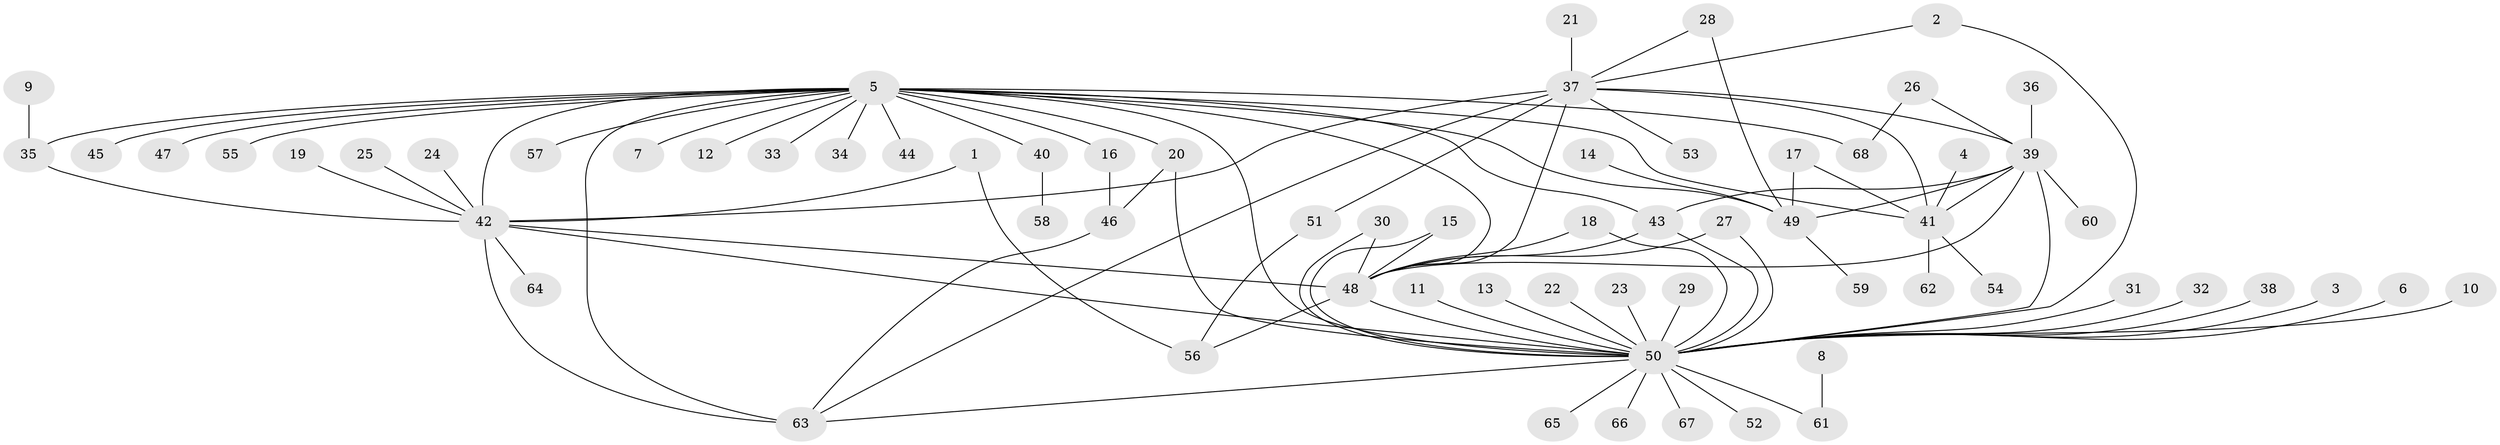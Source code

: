 // original degree distribution, {17: 0.007352941176470588, 12: 0.007352941176470588, 14: 0.007352941176470588, 34: 0.007352941176470588, 1: 0.5294117647058824, 4: 0.08823529411764706, 2: 0.18382352941176472, 7: 0.014705882352941176, 13: 0.007352941176470588, 5: 0.022058823529411766, 3: 0.11029411764705882, 6: 0.014705882352941176}
// Generated by graph-tools (version 1.1) at 2025/25/03/09/25 03:25:53]
// undirected, 68 vertices, 96 edges
graph export_dot {
graph [start="1"]
  node [color=gray90,style=filled];
  1;
  2;
  3;
  4;
  5;
  6;
  7;
  8;
  9;
  10;
  11;
  12;
  13;
  14;
  15;
  16;
  17;
  18;
  19;
  20;
  21;
  22;
  23;
  24;
  25;
  26;
  27;
  28;
  29;
  30;
  31;
  32;
  33;
  34;
  35;
  36;
  37;
  38;
  39;
  40;
  41;
  42;
  43;
  44;
  45;
  46;
  47;
  48;
  49;
  50;
  51;
  52;
  53;
  54;
  55;
  56;
  57;
  58;
  59;
  60;
  61;
  62;
  63;
  64;
  65;
  66;
  67;
  68;
  1 -- 42 [weight=1.0];
  1 -- 56 [weight=1.0];
  2 -- 37 [weight=1.0];
  2 -- 50 [weight=1.0];
  3 -- 50 [weight=1.0];
  4 -- 41 [weight=1.0];
  5 -- 7 [weight=1.0];
  5 -- 12 [weight=1.0];
  5 -- 16 [weight=1.0];
  5 -- 20 [weight=1.0];
  5 -- 33 [weight=1.0];
  5 -- 34 [weight=1.0];
  5 -- 35 [weight=1.0];
  5 -- 40 [weight=1.0];
  5 -- 41 [weight=1.0];
  5 -- 42 [weight=1.0];
  5 -- 43 [weight=1.0];
  5 -- 44 [weight=1.0];
  5 -- 45 [weight=1.0];
  5 -- 47 [weight=1.0];
  5 -- 48 [weight=1.0];
  5 -- 49 [weight=1.0];
  5 -- 50 [weight=3.0];
  5 -- 55 [weight=1.0];
  5 -- 57 [weight=1.0];
  5 -- 63 [weight=2.0];
  5 -- 68 [weight=1.0];
  6 -- 50 [weight=1.0];
  8 -- 61 [weight=1.0];
  9 -- 35 [weight=1.0];
  10 -- 50 [weight=1.0];
  11 -- 50 [weight=1.0];
  13 -- 50 [weight=1.0];
  14 -- 49 [weight=1.0];
  15 -- 48 [weight=1.0];
  15 -- 50 [weight=1.0];
  16 -- 46 [weight=1.0];
  17 -- 41 [weight=1.0];
  17 -- 49 [weight=1.0];
  18 -- 48 [weight=1.0];
  18 -- 50 [weight=1.0];
  19 -- 42 [weight=1.0];
  20 -- 46 [weight=1.0];
  20 -- 50 [weight=1.0];
  21 -- 37 [weight=1.0];
  22 -- 50 [weight=1.0];
  23 -- 50 [weight=1.0];
  24 -- 42 [weight=1.0];
  25 -- 42 [weight=1.0];
  26 -- 39 [weight=1.0];
  26 -- 68 [weight=1.0];
  27 -- 48 [weight=1.0];
  27 -- 50 [weight=1.0];
  28 -- 37 [weight=1.0];
  28 -- 49 [weight=1.0];
  29 -- 50 [weight=1.0];
  30 -- 48 [weight=1.0];
  30 -- 50 [weight=1.0];
  31 -- 50 [weight=1.0];
  32 -- 50 [weight=1.0];
  35 -- 42 [weight=1.0];
  36 -- 39 [weight=1.0];
  37 -- 39 [weight=1.0];
  37 -- 41 [weight=1.0];
  37 -- 42 [weight=1.0];
  37 -- 48 [weight=2.0];
  37 -- 51 [weight=1.0];
  37 -- 53 [weight=1.0];
  37 -- 63 [weight=1.0];
  38 -- 50 [weight=1.0];
  39 -- 41 [weight=1.0];
  39 -- 43 [weight=1.0];
  39 -- 48 [weight=1.0];
  39 -- 49 [weight=1.0];
  39 -- 50 [weight=2.0];
  39 -- 60 [weight=1.0];
  40 -- 58 [weight=1.0];
  41 -- 54 [weight=1.0];
  41 -- 62 [weight=1.0];
  42 -- 48 [weight=1.0];
  42 -- 50 [weight=1.0];
  42 -- 63 [weight=1.0];
  42 -- 64 [weight=1.0];
  43 -- 48 [weight=1.0];
  43 -- 50 [weight=1.0];
  46 -- 63 [weight=1.0];
  48 -- 50 [weight=1.0];
  48 -- 56 [weight=1.0];
  49 -- 59 [weight=1.0];
  50 -- 52 [weight=1.0];
  50 -- 61 [weight=1.0];
  50 -- 63 [weight=1.0];
  50 -- 65 [weight=2.0];
  50 -- 66 [weight=1.0];
  50 -- 67 [weight=1.0];
  51 -- 56 [weight=1.0];
}
